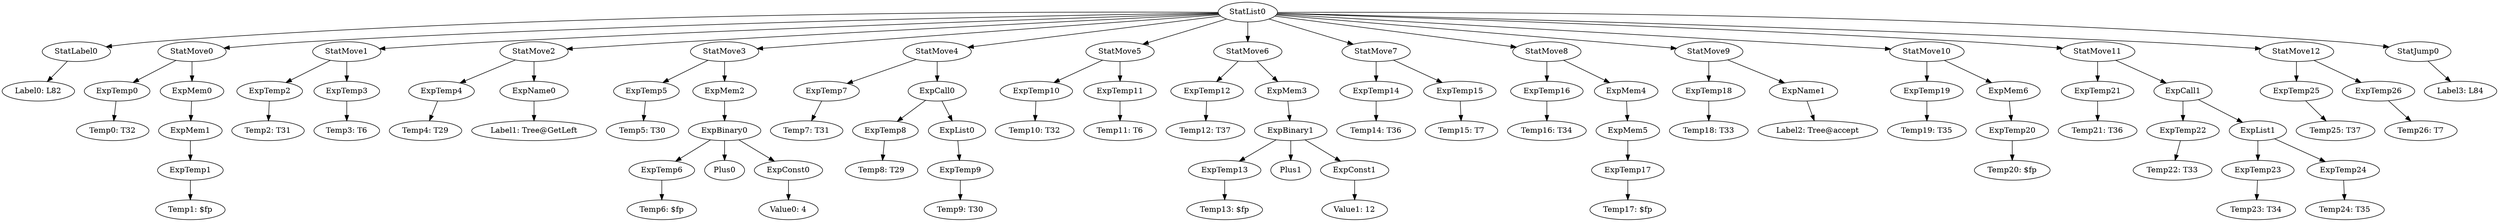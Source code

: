 digraph {
	ordering = out;
	ExpTemp26 -> "Temp26: T7";
	StatMove12 -> ExpTemp25;
	StatMove12 -> ExpTemp26;
	ExpTemp25 -> "Temp25: T37";
	StatJump0 -> "Label3: L84";
	ExpCall1 -> ExpTemp22;
	ExpCall1 -> ExpList1;
	StatMove11 -> ExpTemp21;
	StatMove11 -> ExpCall1;
	ExpTemp24 -> "Temp24: T35";
	ExpMem6 -> ExpTemp20;
	ExpTemp20 -> "Temp20: $fp";
	StatMove10 -> ExpTemp19;
	StatMove10 -> ExpMem6;
	StatMove4 -> ExpTemp7;
	StatMove4 -> ExpCall0;
	ExpMem0 -> ExpMem1;
	StatMove7 -> ExpTemp14;
	StatMove7 -> ExpTemp15;
	ExpTemp23 -> "Temp23: T34";
	ExpBinary0 -> ExpTemp6;
	ExpBinary0 -> Plus0;
	ExpBinary0 -> ExpConst0;
	ExpMem4 -> ExpMem5;
	ExpTemp22 -> "Temp22: T33";
	StatMove3 -> ExpTemp5;
	StatMove3 -> ExpMem2;
	ExpTemp11 -> "Temp11: T6";
	ExpTemp5 -> "Temp5: T30";
	ExpTemp1 -> "Temp1: $fp";
	ExpTemp14 -> "Temp14: T36";
	ExpTemp4 -> "Temp4: T29";
	ExpName0 -> "Label1: Tree@GetLeft";
	ExpTemp12 -> "Temp12: T37";
	ExpMem2 -> ExpBinary0;
	ExpCall0 -> ExpTemp8;
	ExpCall0 -> ExpList0;
	ExpTemp21 -> "Temp21: T36";
	ExpTemp17 -> "Temp17: $fp";
	ExpTemp7 -> "Temp7: T31";
	ExpTemp0 -> "Temp0: T32";
	StatList0 -> StatLabel0;
	StatList0 -> StatMove0;
	StatList0 -> StatMove1;
	StatList0 -> StatMove2;
	StatList0 -> StatMove3;
	StatList0 -> StatMove4;
	StatList0 -> StatMove5;
	StatList0 -> StatMove6;
	StatList0 -> StatMove7;
	StatList0 -> StatMove8;
	StatList0 -> StatMove9;
	StatList0 -> StatMove10;
	StatList0 -> StatMove11;
	StatList0 -> StatMove12;
	StatList0 -> StatJump0;
	ExpTemp2 -> "Temp2: T31";
	ExpTemp10 -> "Temp10: T32";
	ExpTemp3 -> "Temp3: T6";
	ExpConst0 -> "Value0: 4";
	ExpMem1 -> ExpTemp1;
	StatMove9 -> ExpTemp18;
	StatMove9 -> ExpName1;
	ExpTemp18 -> "Temp18: T33";
	ExpTemp8 -> "Temp8: T29";
	StatMove1 -> ExpTemp2;
	StatMove1 -> ExpTemp3;
	StatLabel0 -> "Label0: L82";
	ExpMem5 -> ExpTemp17;
	ExpTemp9 -> "Temp9: T30";
	ExpList0 -> ExpTemp9;
	StatMove5 -> ExpTemp10;
	StatMove5 -> ExpTemp11;
	ExpConst1 -> "Value1: 12";
	ExpTemp6 -> "Temp6: $fp";
	StatMove6 -> ExpTemp12;
	StatMove6 -> ExpMem3;
	ExpTemp13 -> "Temp13: $fp";
	ExpTemp16 -> "Temp16: T34";
	ExpList1 -> ExpTemp23;
	ExpList1 -> ExpTemp24;
	ExpBinary1 -> ExpTemp13;
	ExpBinary1 -> Plus1;
	ExpBinary1 -> ExpConst1;
	ExpMem3 -> ExpBinary1;
	StatMove0 -> ExpTemp0;
	StatMove0 -> ExpMem0;
	StatMove8 -> ExpTemp16;
	StatMove8 -> ExpMem4;
	ExpTemp15 -> "Temp15: T7";
	ExpName1 -> "Label2: Tree@accept";
	StatMove2 -> ExpTemp4;
	StatMove2 -> ExpName0;
	ExpTemp19 -> "Temp19: T35";
}

